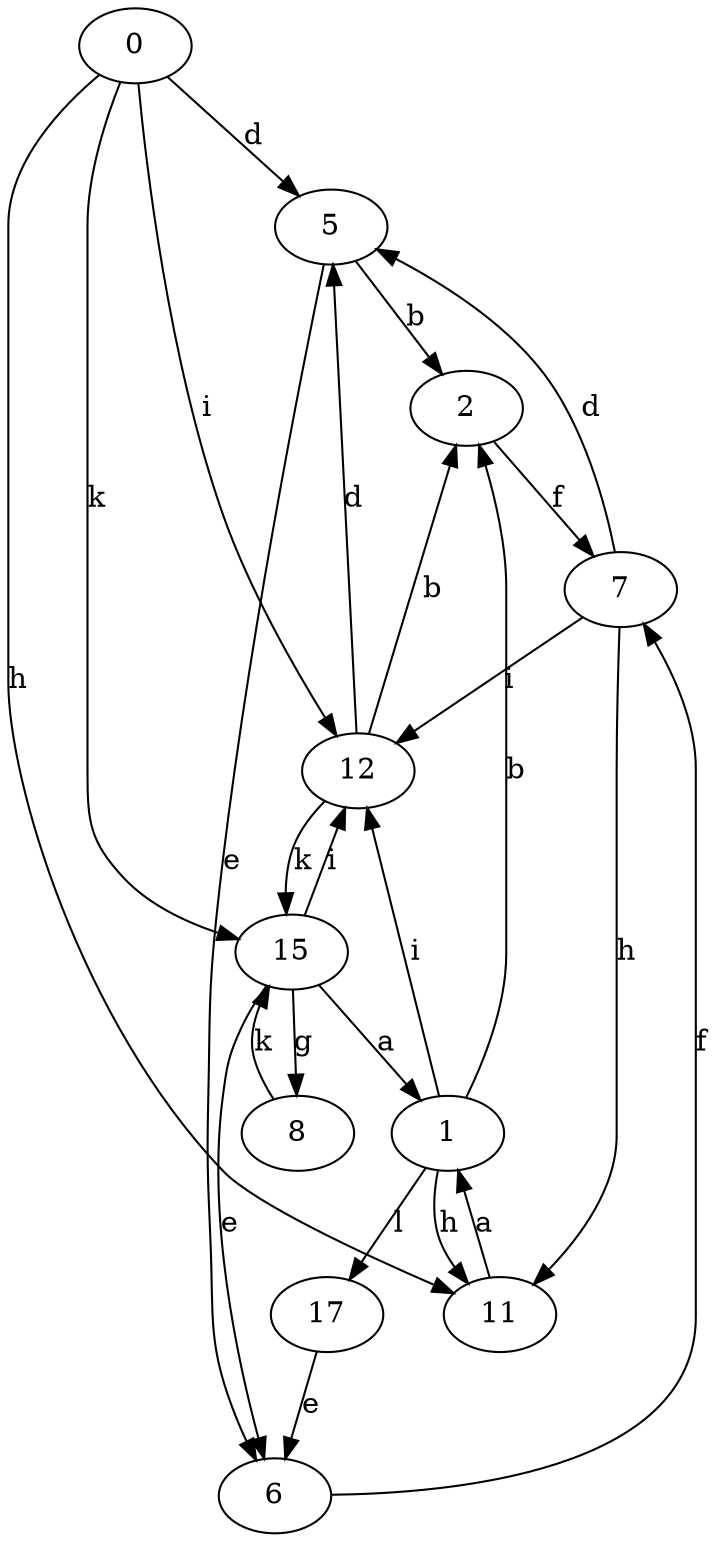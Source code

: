 strict digraph  {
0;
1;
2;
5;
6;
7;
8;
11;
12;
15;
17;
0 -> 5  [label=d];
0 -> 11  [label=h];
0 -> 12  [label=i];
0 -> 15  [label=k];
1 -> 2  [label=b];
1 -> 11  [label=h];
1 -> 12  [label=i];
1 -> 17  [label=l];
2 -> 7  [label=f];
5 -> 2  [label=b];
5 -> 6  [label=e];
6 -> 7  [label=f];
7 -> 5  [label=d];
7 -> 11  [label=h];
7 -> 12  [label=i];
8 -> 15  [label=k];
11 -> 1  [label=a];
12 -> 2  [label=b];
12 -> 5  [label=d];
12 -> 15  [label=k];
15 -> 1  [label=a];
15 -> 6  [label=e];
15 -> 8  [label=g];
15 -> 12  [label=i];
17 -> 6  [label=e];
}
